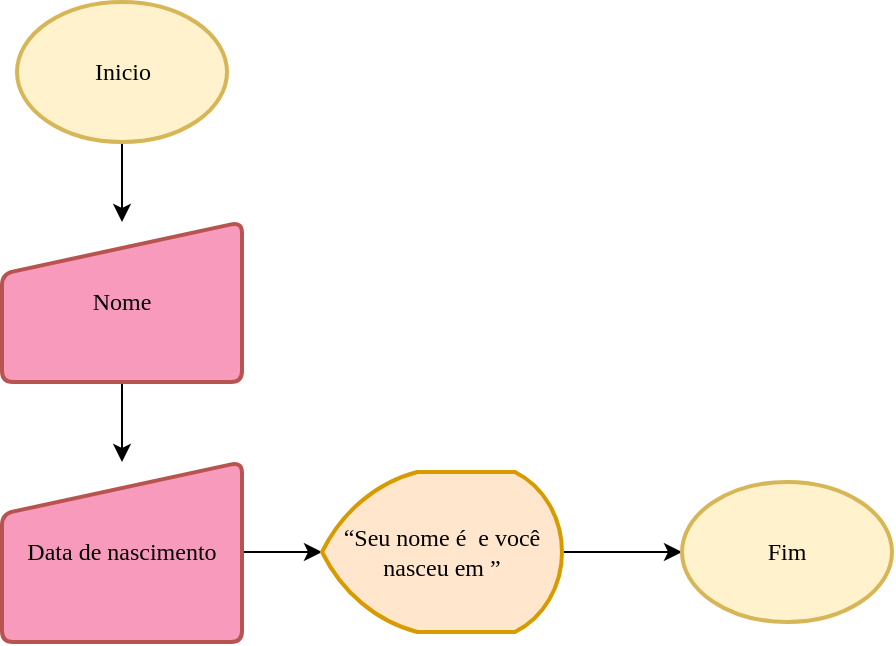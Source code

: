 <mxfile version="21.7.0" type="github">
  <diagram name="Page-1" id="8ce9d11a-91a2-4d17-14d8-a56ed91bf033">
    <mxGraphModel dx="1434" dy="790" grid="1" gridSize="10" guides="1" tooltips="1" connect="1" arrows="1" fold="1" page="1" pageScale="1" pageWidth="1100" pageHeight="850" background="none" math="0" shadow="0">
      <root>
        <mxCell id="0" />
        <mxCell id="1" parent="0" />
        <mxCell id="ap2QIofko-pct4UbqA4g-4" value="" style="edgeStyle=orthogonalEdgeStyle;rounded=1;orthogonalLoop=1;jettySize=auto;html=1;fontFamily=Verdana;shadow=0;" edge="1" parent="1" source="ap2QIofko-pct4UbqA4g-2" target="ap2QIofko-pct4UbqA4g-3">
          <mxGeometry relative="1" as="geometry" />
        </mxCell>
        <mxCell id="ap2QIofko-pct4UbqA4g-2" value="Inicio" style="strokeWidth=2;html=1;shape=mxgraph.flowchart.start_1;whiteSpace=wrap;rounded=1;fontFamily=Verdana;shadow=0;fillColor=#fff2cc;strokeColor=#d6b656;" vertex="1" parent="1">
          <mxGeometry x="47.5" y="40" width="105" height="70" as="geometry" />
        </mxCell>
        <mxCell id="ap2QIofko-pct4UbqA4g-6" value="" style="edgeStyle=orthogonalEdgeStyle;rounded=1;orthogonalLoop=1;jettySize=auto;html=1;fontFamily=Verdana;shadow=0;" edge="1" parent="1" source="ap2QIofko-pct4UbqA4g-3" target="ap2QIofko-pct4UbqA4g-5">
          <mxGeometry relative="1" as="geometry" />
        </mxCell>
        <mxCell id="ap2QIofko-pct4UbqA4g-3" value="Nome" style="html=1;strokeWidth=2;shape=manualInput;whiteSpace=wrap;rounded=1;size=26;arcSize=11;fontFamily=Verdana;shadow=0;fillColor=#f89abc;strokeColor=#b85450;" vertex="1" parent="1">
          <mxGeometry x="40" y="150" width="120" height="80" as="geometry" />
        </mxCell>
        <mxCell id="ap2QIofko-pct4UbqA4g-10" value="" style="edgeStyle=orthogonalEdgeStyle;rounded=1;orthogonalLoop=1;jettySize=auto;html=1;fontFamily=Verdana;shadow=0;" edge="1" parent="1" source="ap2QIofko-pct4UbqA4g-5" target="ap2QIofko-pct4UbqA4g-7">
          <mxGeometry relative="1" as="geometry" />
        </mxCell>
        <mxCell id="ap2QIofko-pct4UbqA4g-5" value="Data de nascimento" style="html=1;strokeWidth=2;shape=manualInput;whiteSpace=wrap;rounded=1;size=26;arcSize=11;fontFamily=Verdana;shadow=0;fillColor=#F89ABC;strokeColor=#b85450;" vertex="1" parent="1">
          <mxGeometry x="40" y="270" width="120" height="90" as="geometry" />
        </mxCell>
        <mxCell id="ap2QIofko-pct4UbqA4g-13" value="" style="edgeStyle=orthogonalEdgeStyle;rounded=1;hachureGap=4;orthogonalLoop=1;jettySize=auto;html=1;fontFamily=Architects Daughter;fontSource=https%3A%2F%2Ffonts.googleapis.com%2Fcss%3Ffamily%3DArchitects%2BDaughter;fontSize=16;" edge="1" parent="1" source="ap2QIofko-pct4UbqA4g-7" target="ap2QIofko-pct4UbqA4g-11">
          <mxGeometry relative="1" as="geometry" />
        </mxCell>
        <mxCell id="ap2QIofko-pct4UbqA4g-7" value="“Seu nome é&amp;nbsp; e você nasceu em ”" style="strokeWidth=2;html=1;shape=mxgraph.flowchart.display;whiteSpace=wrap;rounded=1;fontFamily=Verdana;shadow=0;fillColor=#ffe6cc;strokeColor=#d79b00;" vertex="1" parent="1">
          <mxGeometry x="200" y="275" width="120" height="80" as="geometry" />
        </mxCell>
        <mxCell id="ap2QIofko-pct4UbqA4g-11" value="Fim" style="strokeWidth=2;html=1;shape=mxgraph.flowchart.start_1;whiteSpace=wrap;rounded=1;fontFamily=Verdana;shadow=0;fillColor=#fff2cc;strokeColor=#d6b656;" vertex="1" parent="1">
          <mxGeometry x="380" y="280" width="105" height="70" as="geometry" />
        </mxCell>
      </root>
    </mxGraphModel>
  </diagram>
</mxfile>
